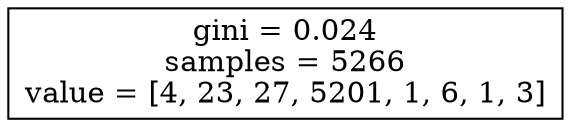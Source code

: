 digraph Tree {
node [shape=box] ;
0 [label="gini = 0.024\nsamples = 5266\nvalue = [4, 23, 27, 5201, 1, 6, 1, 3]"] ;
}